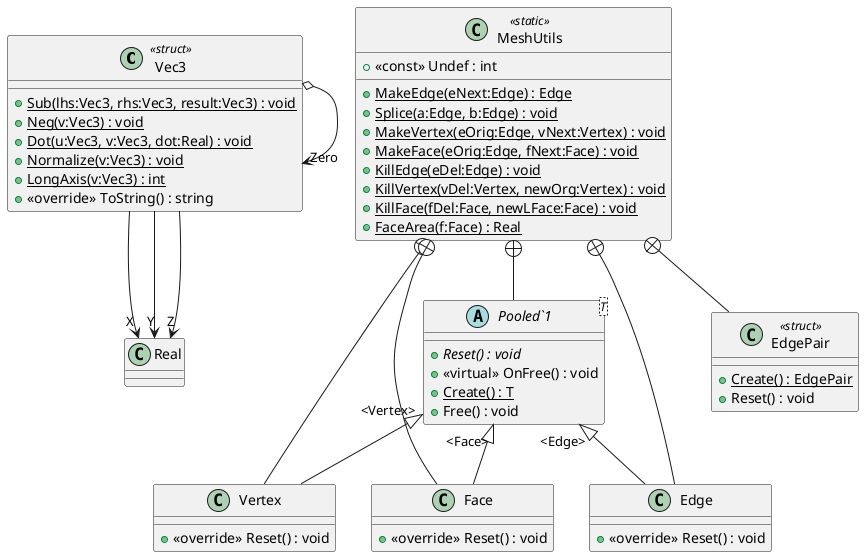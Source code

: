@startuml
class Vec3 <<struct>> {
    + {static} Sub(lhs:Vec3, rhs:Vec3, result:Vec3) : void
    + {static} Neg(v:Vec3) : void
    + {static} Dot(u:Vec3, v:Vec3, dot:Real) : void
    + {static} Normalize(v:Vec3) : void
    + {static} LongAxis(v:Vec3) : int
    + <<override>> ToString() : string
}
class MeshUtils <<static>> {
    + <<const>> Undef : int
    + {static} MakeEdge(eNext:Edge) : Edge
    + {static} Splice(a:Edge, b:Edge) : void
    + {static} MakeVertex(eOrig:Edge, vNext:Vertex) : void
    + {static} MakeFace(eOrig:Edge, fNext:Face) : void
    + {static} KillEdge(eDel:Edge) : void
    + {static} KillVertex(vDel:Vertex, newOrg:Vertex) : void
    + {static} KillFace(fDel:Face, newLFace:Face) : void
    + {static} FaceArea(f:Face) : Real
}
abstract class "Pooled`1"<T> {
    + {abstract} Reset() : void
    + <<virtual>> OnFree() : void
    + {static} Create() : T
    + Free() : void
}
class Vertex {
    + <<override>> Reset() : void
}
class Face {
    + <<override>> Reset() : void
}
class EdgePair <<struct>> {
    + {static} Create() : EdgePair
    + Reset() : void
}
class Edge {
    + <<override>> Reset() : void
}
Vec3 o-> "Zero" Vec3
Vec3 --> "X" Real
Vec3 --> "Y" Real
Vec3 --> "Z" Real
MeshUtils +-- "Pooled`1"
MeshUtils +-- Vertex
"Pooled`1" "<Vertex>" <|-- Vertex
MeshUtils +-- Face
"Pooled`1" "<Face>" <|-- Face
MeshUtils +-- EdgePair
MeshUtils +-- Edge
"Pooled`1" "<Edge>" <|-- Edge
@enduml
